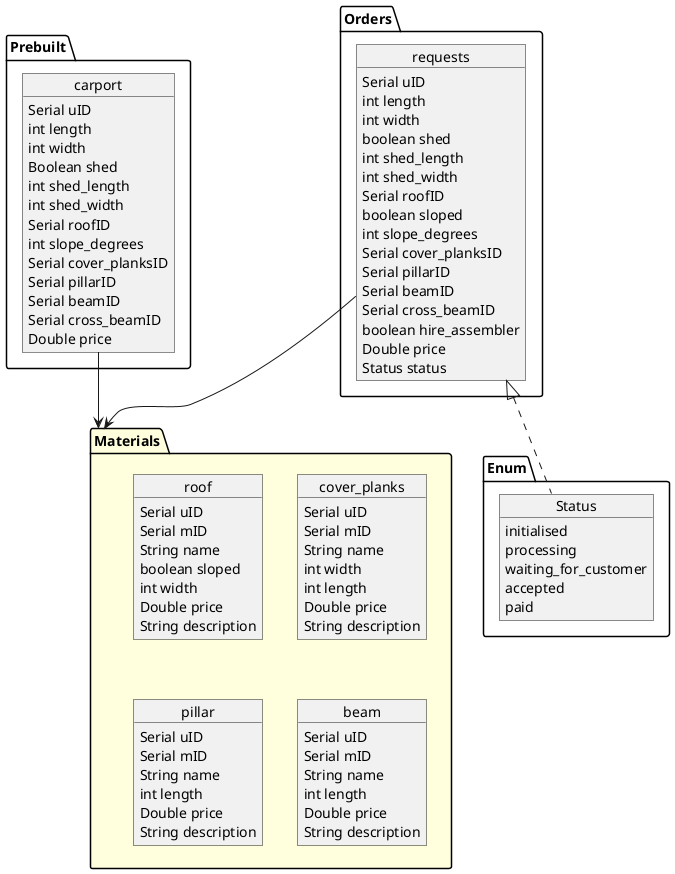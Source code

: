 @startuml
package "Materials" #FFD {
    Object roof {
        Serial uID
        Serial mID
        String name
        boolean sloped
        int width
        Double price
        String description
    }
    Object cover_planks {
        Serial uID
        Serial mID
        String name
        int width
        int length
        Double price
        String description
    }
    Object pillar {
        Serial uID
        Serial mID
        String name
        int length
        Double price
        String description
    }
    Object beam {
        Serial uID
        Serial mID
        String name
        int length
        Double price
        String description
    }
}

package "Prebuilt" {
    Object carport {
        Serial uID
        int length
        int width
        Boolean shed
        int shed_length
        int shed_width
        Serial roofID
        int slope_degrees
        Serial cover_planksID
        Serial pillarID
        Serial beamID
        Serial cross_beamID
        Double price
    }
}

package "Orders" {
    Object requests {
        Serial uID
        int length
        int width
        boolean shed
        int shed_length
        int shed_width
        Serial roofID
        boolean sloped
        int slope_degrees
        Serial cover_planksID
        Serial pillarID
        Serial beamID
        Serial cross_beamID
        boolean hire_assembler
        Double price
        Status status
    }
}

package Enum {
    Object Status {
        initialised
        processing
        waiting_for_customer
        accepted
        paid
    }
}

requests <|.. Status
requests --> Materials
carport --> Materials
@enduml